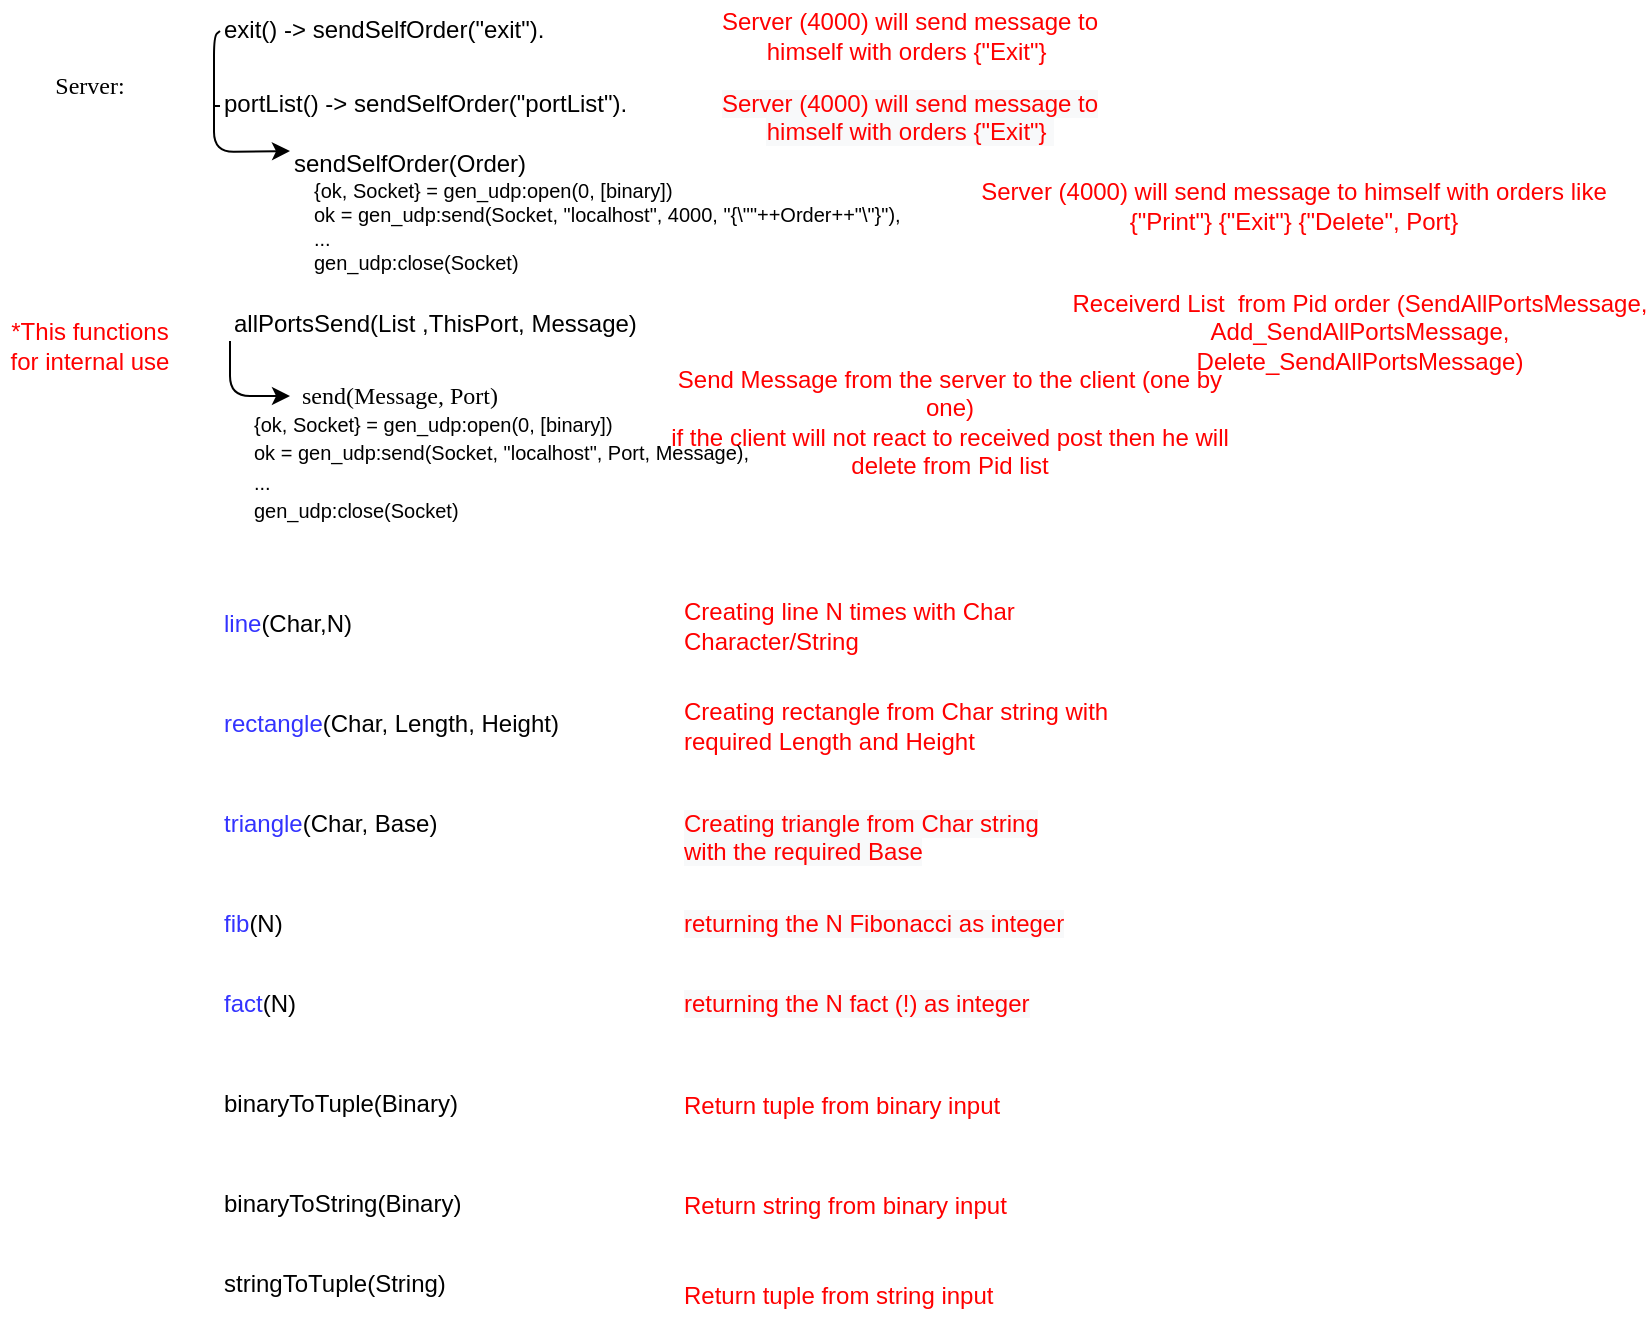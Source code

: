 <mxfile version="13.4.4" type="device"><diagram id="-8Zv6yZJiMudCQv3WfDW" name="Page-1"><mxGraphModel dx="780" dy="1803" grid="1" gridSize="10" guides="1" tooltips="1" connect="1" arrows="1" fold="1" page="1" pageScale="1" pageWidth="850" pageHeight="1100" math="0" shadow="0"><root><mxCell id="0"/><mxCell id="1" parent="0"/><mxCell id="DtwifmIkNDxGDquzJ6qR-1" value="Server:" style="text;html=1;strokeColor=none;fillColor=none;align=center;verticalAlign=middle;whiteSpace=wrap;rounded=0;fontFamily=Times New Roman;" parent="1" vertex="1"><mxGeometry x="38" y="-1005" width="40" height="20" as="geometry"/></mxCell><mxCell id="DtwifmIkNDxGDquzJ6qR-80" value="exit() -&gt; sendSelfOrder(&quot;exit&quot;)." style="text;whiteSpace=wrap;html=1;" parent="1" vertex="1"><mxGeometry x="123" y="-1037.5" width="190" height="30" as="geometry"/></mxCell><mxCell id="DtwifmIkNDxGDquzJ6qR-81" value="portList() -&gt; sendSelfOrder(&quot;portList&quot;)." style="text;whiteSpace=wrap;html=1;" parent="1" vertex="1"><mxGeometry x="123" y="-1000" width="230" height="30" as="geometry"/></mxCell><mxCell id="DtwifmIkNDxGDquzJ6qR-88" value="Server (4000) will send message to himself with orders {&quot;Exit&quot;}&amp;nbsp;" style="text;html=1;strokeColor=none;fillColor=none;align=center;verticalAlign=middle;whiteSpace=wrap;rounded=0;fontColor=#FF0000;" parent="1" vertex="1"><mxGeometry x="353" y="-1032.5" width="230" height="25" as="geometry"/></mxCell><mxCell id="DtwifmIkNDxGDquzJ6qR-89" value="&lt;span style=&quot;color: rgb(255, 0, 0); font-family: helvetica; font-size: 12px; font-style: normal; font-weight: 400; letter-spacing: normal; text-indent: 0px; text-transform: none; word-spacing: 0px; background-color: rgb(248, 249, 250); display: inline; float: none;&quot;&gt;Server (4000) will send message to himself with orders&lt;span&gt;&amp;nbsp;&lt;/span&gt;&lt;/span&gt;&lt;span style=&quot;color: rgb(255, 0, 0); font-family: helvetica; font-size: 12px; font-style: normal; font-weight: 400; letter-spacing: normal; text-indent: 0px; text-transform: none; word-spacing: 0px; background-color: rgb(248, 249, 250); display: inline; float: none;&quot;&gt;{&quot;Exit&quot;}&amp;nbsp;&lt;/span&gt;" style="text;whiteSpace=wrap;html=1;fontColor=#FF0000;align=center;" parent="1" vertex="1"><mxGeometry x="358" y="-1000" width="220" height="30" as="geometry"/></mxCell><mxCell id="DtwifmIkNDxGDquzJ6qR-90" value="send(Message, Port)" style="text;html=1;strokeColor=none;fillColor=none;align=center;verticalAlign=middle;whiteSpace=wrap;rounded=0;fontFamily=Times New Roman;" parent="1" vertex="1"><mxGeometry x="158" y="-850" width="110" height="20" as="geometry"/></mxCell><mxCell id="DtwifmIkNDxGDquzJ6qR-91" value="sendSelfOrder(Order)" style="text;whiteSpace=wrap;html=1;" parent="1" vertex="1"><mxGeometry x="158" y="-970" width="140" height="30" as="geometry"/></mxCell><mxCell id="DtwifmIkNDxGDquzJ6qR-92" value="allPortsSend(List ,ThisPort, Message)" style="text;whiteSpace=wrap;html=1;" parent="1" vertex="1"><mxGeometry x="128" y="-890" width="360" height="30" as="geometry"/></mxCell><mxCell id="DtwifmIkNDxGDquzJ6qR-93" value="Receiverd List&amp;nbsp; from Pid order (SendAllPortsMessage, Add_SendAllPortsMessage, Delete_SendAllPortsMessage)" style="text;html=1;strokeColor=none;fillColor=none;align=center;verticalAlign=middle;whiteSpace=wrap;rounded=0;fontColor=#FF0000;" parent="1" vertex="1"><mxGeometry x="548" y="-885" width="290" height="25" as="geometry"/></mxCell><mxCell id="DtwifmIkNDxGDquzJ6qR-94" value="Send Message from the server to the client (one by one)&lt;br&gt;if the client will not react to received post then he will delete from Pid list&lt;br&gt;" style="text;html=1;strokeColor=none;fillColor=none;align=center;verticalAlign=middle;whiteSpace=wrap;rounded=0;fontColor=#FF0000;" parent="1" vertex="1"><mxGeometry x="343" y="-840" width="290" height="25" as="geometry"/></mxCell><mxCell id="DtwifmIkNDxGDquzJ6qR-95" value="" style="endArrow=classic;html=1;fontColor=#FF0000;exitX=0;exitY=0.75;exitDx=0;exitDy=0;entryX=0;entryY=0.5;entryDx=0;entryDy=0;" parent="1" source="DtwifmIkNDxGDquzJ6qR-92" target="DtwifmIkNDxGDquzJ6qR-90" edge="1"><mxGeometry width="50" height="50" relative="1" as="geometry"><mxPoint x="368" y="-730" as="sourcePoint"/><mxPoint x="418" y="-780" as="targetPoint"/><Array as="points"><mxPoint x="128" y="-840"/></Array></mxGeometry></mxCell><mxCell id="DtwifmIkNDxGDquzJ6qR-97" value="Server (4000) will send message to himself with orders like&lt;br&gt;{&quot;Print&quot;} {&quot;Exit&quot;} {&quot;Delete&quot;, Port}" style="text;html=1;strokeColor=none;fillColor=none;align=center;verticalAlign=middle;whiteSpace=wrap;rounded=0;fontColor=#FF0000;" parent="1" vertex="1"><mxGeometry x="500" y="-947.5" width="320" height="25" as="geometry"/></mxCell><mxCell id="DtwifmIkNDxGDquzJ6qR-98" value="*This functions for internal use" style="text;html=1;strokeColor=none;fillColor=none;align=center;verticalAlign=middle;whiteSpace=wrap;rounded=0;fontColor=#FF0000;" parent="1" vertex="1"><mxGeometry x="13" y="-890" width="90" height="50" as="geometry"/></mxCell><mxCell id="DtwifmIkNDxGDquzJ6qR-99" value="&lt;font&gt;&lt;span style=&quot;font-size: 10px&quot;&gt;{ok, Socket} = gen_udp:open(0, [binary])&lt;/span&gt;&lt;br&gt;&lt;span style=&quot;font-size: 10px&quot;&gt;ok = gen_udp:send(Socket, &quot;localhost&quot;, Port, Message),&lt;/span&gt;&lt;br&gt;&lt;span style=&quot;font-size: 10px&quot;&gt;...&lt;/span&gt;&lt;br&gt;&lt;span style=&quot;font-size: 10px&quot;&gt;gen_udp:close(Socket)&lt;/span&gt;&lt;br&gt;&lt;/font&gt;" style="text;whiteSpace=wrap;html=1;" parent="1" vertex="1"><mxGeometry x="138" y="-840" width="550" height="40" as="geometry"/></mxCell><mxCell id="DtwifmIkNDxGDquzJ6qR-100" value="{ok, Socket} = gen_udp:open(0, [binary])&lt;br&gt;ok = gen_udp:send(Socket, &quot;localhost&quot;, 4000, &quot;{\&quot;&quot;++Order++&quot;\&quot;}&quot;),&lt;br&gt;...&lt;br&gt;gen_udp:close(Socket)" style="text;whiteSpace=wrap;html=1;fontColor=#000000;fontSize=10;" parent="1" vertex="1"><mxGeometry x="168" y="-955" width="550" height="40" as="geometry"/></mxCell><mxCell id="DtwifmIkNDxGDquzJ6qR-101" value="binaryToTuple(Binary)" style="text;whiteSpace=wrap;html=1;fontSize=12;fontColor=#000000;" parent="1" vertex="1"><mxGeometry x="123" y="-500" width="130" height="30" as="geometry"/></mxCell><mxCell id="DtwifmIkNDxGDquzJ6qR-102" value="binaryToString(Binary)" style="text;whiteSpace=wrap;html=1;fontSize=12;fontColor=#000000;" parent="1" vertex="1"><mxGeometry x="123" y="-450" width="150" height="30" as="geometry"/></mxCell><mxCell id="DtwifmIkNDxGDquzJ6qR-103" value="stringToTuple(String)" style="text;whiteSpace=wrap;html=1;fontSize=12;fontColor=#000000;" parent="1" vertex="1"><mxGeometry x="123" y="-410" width="140" height="30" as="geometry"/></mxCell><mxCell id="DtwifmIkNDxGDquzJ6qR-104" value="&lt;font color=&quot;#3333ff&quot;&gt;line&lt;/font&gt;(Char,N)" style="text;whiteSpace=wrap;html=1;fontSize=12;fontColor=#000000;" parent="1" vertex="1"><mxGeometry x="123" y="-740" width="90" height="30" as="geometry"/></mxCell><mxCell id="DtwifmIkNDxGDquzJ6qR-105" value="&lt;font color=&quot;#3333ff&quot;&gt;rectangle&lt;/font&gt;(Char, Length, Height)" style="text;whiteSpace=wrap;html=1;fontSize=12;fontColor=#000000;" parent="1" vertex="1"><mxGeometry x="123" y="-690" width="200" height="30" as="geometry"/></mxCell><mxCell id="DtwifmIkNDxGDquzJ6qR-106" value="&lt;font color=&quot;#3333ff&quot;&gt;triangle&lt;/font&gt;(Char, Base)" style="text;whiteSpace=wrap;html=1;fontSize=12;fontColor=#000000;" parent="1" vertex="1"><mxGeometry x="123" y="-640" width="140" height="30" as="geometry"/></mxCell><mxCell id="DtwifmIkNDxGDquzJ6qR-107" value="Creating line N times with Char Character/String" style="text;html=1;strokeColor=none;fillColor=none;align=left;verticalAlign=middle;whiteSpace=wrap;rounded=0;fontSize=12;fontColor=#FF0000;" parent="1" vertex="1"><mxGeometry x="353" y="-735" width="240" height="20" as="geometry"/></mxCell><mxCell id="DtwifmIkNDxGDquzJ6qR-108" value="Creating rectangle from Char string with required Length and Height" style="text;html=1;strokeColor=none;fillColor=none;align=left;verticalAlign=middle;whiteSpace=wrap;rounded=0;fontSize=12;fontColor=#FF0000;" parent="1" vertex="1"><mxGeometry x="353" y="-685" width="240" height="20" as="geometry"/></mxCell><mxCell id="DtwifmIkNDxGDquzJ6qR-109" value="&lt;span style=&quot;color: rgb(255 , 0 , 0) ; font-family: &amp;#34;helvetica&amp;#34; ; font-size: 12px ; font-style: normal ; font-weight: 400 ; letter-spacing: normal ; text-align: left ; text-indent: 0px ; text-transform: none ; word-spacing: 0px ; background-color: rgb(248 , 249 , 250) ; display: inline ; float: none&quot;&gt;Creating triangle from Char string with the required Base&lt;br&gt;&lt;/span&gt;" style="text;whiteSpace=wrap;html=1;fontSize=12;fontColor=#FF0000;" parent="1" vertex="1"><mxGeometry x="353" y="-640" width="200" height="30" as="geometry"/></mxCell><mxCell id="DtwifmIkNDxGDquzJ6qR-110" value="Return tuple from binary input" style="text;html=1;strokeColor=none;fillColor=none;align=left;verticalAlign=middle;whiteSpace=wrap;rounded=0;fontSize=12;fontColor=#FF0000;" parent="1" vertex="1"><mxGeometry x="353" y="-495" width="200" height="20" as="geometry"/></mxCell><mxCell id="DtwifmIkNDxGDquzJ6qR-111" value="Return string from binary input" style="text;html=1;strokeColor=none;fillColor=none;align=left;verticalAlign=middle;whiteSpace=wrap;rounded=0;fontSize=12;fontColor=#FF0000;" parent="1" vertex="1"><mxGeometry x="353" y="-445" width="200" height="20" as="geometry"/></mxCell><mxCell id="DtwifmIkNDxGDquzJ6qR-112" value="Return tuple from string input" style="text;html=1;strokeColor=none;fillColor=none;align=left;verticalAlign=middle;whiteSpace=wrap;rounded=0;fontSize=12;fontColor=#FF0000;" parent="1" vertex="1"><mxGeometry x="353" y="-400" width="200" height="20" as="geometry"/></mxCell><mxCell id="Uqrgflxk4iBQESubpc6Q-1" value="&lt;font color=&quot;#3333ff&quot;&gt;fib&lt;/font&gt;(N)" style="text;whiteSpace=wrap;html=1;fontSize=12;fontColor=#000000;" parent="1" vertex="1"><mxGeometry x="123" y="-590" width="140" height="30" as="geometry"/></mxCell><mxCell id="Uqrgflxk4iBQESubpc6Q-2" value="&lt;span style=&quot;text-align: left ; text-indent: 0px ; background-color: rgb(248 , 249 , 250) ; display: inline ; float: none&quot;&gt;&lt;font face=&quot;helvetica&quot;&gt;returning the N Fibonacci&amp;nbsp;as&amp;nbsp;integer&lt;/font&gt;&lt;br&gt;&lt;/span&gt;" style="text;whiteSpace=wrap;html=1;fontSize=12;fontColor=#FF0000;" parent="1" vertex="1"><mxGeometry x="353" y="-590" width="200" height="30" as="geometry"/></mxCell><mxCell id="Uqrgflxk4iBQESubpc6Q-3" value="&lt;font color=&quot;#3333ff&quot;&gt;fact&lt;/font&gt;(N)" style="text;whiteSpace=wrap;html=1;fontSize=12;fontColor=#000000;" parent="1" vertex="1"><mxGeometry x="123" y="-550" width="140" height="30" as="geometry"/></mxCell><mxCell id="Uqrgflxk4iBQESubpc6Q-4" value="&lt;span style=&quot;text-align: left ; text-indent: 0px ; background-color: rgb(248 , 249 , 250) ; display: inline ; float: none&quot;&gt;&lt;font face=&quot;helvetica&quot;&gt;returning the N fact (!) as&amp;nbsp;integer&lt;/font&gt;&lt;br&gt;&lt;/span&gt;" style="text;whiteSpace=wrap;html=1;fontSize=12;fontColor=#FF0000;" parent="1" vertex="1"><mxGeometry x="353" y="-550" width="200" height="30" as="geometry"/></mxCell><mxCell id="jYqdHHvd0Ule9kCaQGtf-1" value="" style="endArrow=classic;html=1;entryX=0;entryY=0.25;entryDx=0;entryDy=0;exitX=0;exitY=0.5;exitDx=0;exitDy=0;" edge="1" parent="1" source="DtwifmIkNDxGDquzJ6qR-80" target="DtwifmIkNDxGDquzJ6qR-91"><mxGeometry width="50" height="50" relative="1" as="geometry"><mxPoint x="370" y="-910" as="sourcePoint"/><mxPoint x="420" y="-960" as="targetPoint"/><Array as="points"><mxPoint x="120" y="-1020"/><mxPoint x="120" y="-962"/></Array></mxGeometry></mxCell><mxCell id="jYqdHHvd0Ule9kCaQGtf-2" value="" style="endArrow=none;html=1;entryX=0;entryY=0.5;entryDx=0;entryDy=0;" edge="1" parent="1" target="DtwifmIkNDxGDquzJ6qR-81"><mxGeometry width="50" height="50" relative="1" as="geometry"><mxPoint x="120" y="-985" as="sourcePoint"/><mxPoint x="420" y="-960" as="targetPoint"/></mxGeometry></mxCell></root></mxGraphModel></diagram></mxfile>